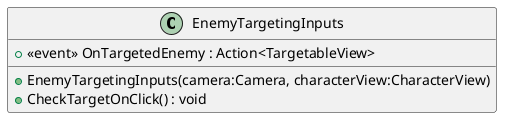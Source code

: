@startuml
class EnemyTargetingInputs {
    +  <<event>> OnTargetedEnemy : Action<TargetableView> 
    + EnemyTargetingInputs(camera:Camera, characterView:CharacterView)
    + CheckTargetOnClick() : void
}
@enduml
